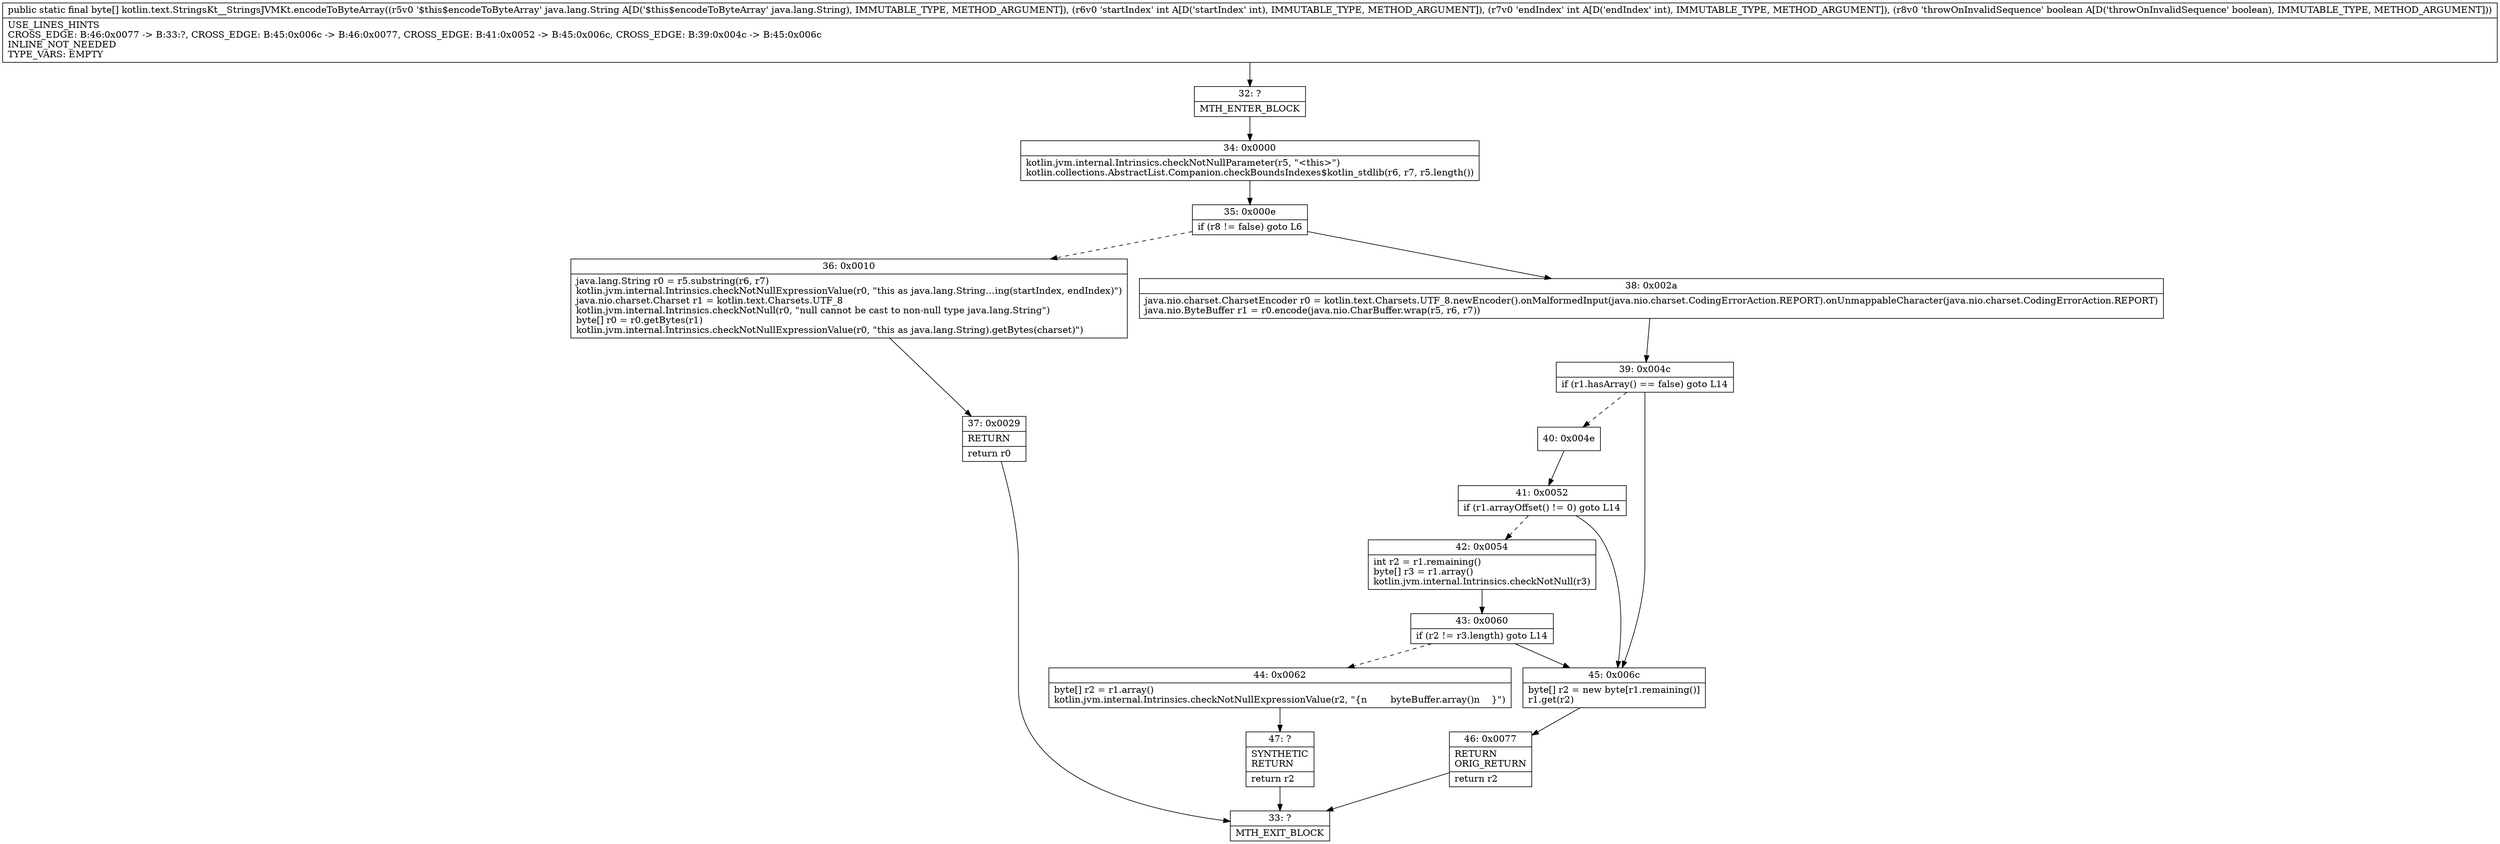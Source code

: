digraph "CFG forkotlin.text.StringsKt__StringsJVMKt.encodeToByteArray(Ljava\/lang\/String;IIZ)[B" {
Node_32 [shape=record,label="{32\:\ ?|MTH_ENTER_BLOCK\l}"];
Node_34 [shape=record,label="{34\:\ 0x0000|kotlin.jvm.internal.Intrinsics.checkNotNullParameter(r5, \"\<this\>\")\lkotlin.collections.AbstractList.Companion.checkBoundsIndexes$kotlin_stdlib(r6, r7, r5.length())\l}"];
Node_35 [shape=record,label="{35\:\ 0x000e|if (r8 != false) goto L6\l}"];
Node_36 [shape=record,label="{36\:\ 0x0010|java.lang.String r0 = r5.substring(r6, r7)\lkotlin.jvm.internal.Intrinsics.checkNotNullExpressionValue(r0, \"this as java.lang.String…ing(startIndex, endIndex)\")\ljava.nio.charset.Charset r1 = kotlin.text.Charsets.UTF_8\lkotlin.jvm.internal.Intrinsics.checkNotNull(r0, \"null cannot be cast to non\-null type java.lang.String\")\lbyte[] r0 = r0.getBytes(r1)\lkotlin.jvm.internal.Intrinsics.checkNotNullExpressionValue(r0, \"this as java.lang.String).getBytes(charset)\")\l}"];
Node_37 [shape=record,label="{37\:\ 0x0029|RETURN\l|return r0\l}"];
Node_33 [shape=record,label="{33\:\ ?|MTH_EXIT_BLOCK\l}"];
Node_38 [shape=record,label="{38\:\ 0x002a|java.nio.charset.CharsetEncoder r0 = kotlin.text.Charsets.UTF_8.newEncoder().onMalformedInput(java.nio.charset.CodingErrorAction.REPORT).onUnmappableCharacter(java.nio.charset.CodingErrorAction.REPORT)\ljava.nio.ByteBuffer r1 = r0.encode(java.nio.CharBuffer.wrap(r5, r6, r7))\l}"];
Node_39 [shape=record,label="{39\:\ 0x004c|if (r1.hasArray() == false) goto L14\l}"];
Node_40 [shape=record,label="{40\:\ 0x004e}"];
Node_41 [shape=record,label="{41\:\ 0x0052|if (r1.arrayOffset() != 0) goto L14\l}"];
Node_42 [shape=record,label="{42\:\ 0x0054|int r2 = r1.remaining()\lbyte[] r3 = r1.array()\lkotlin.jvm.internal.Intrinsics.checkNotNull(r3)\l}"];
Node_43 [shape=record,label="{43\:\ 0x0060|if (r2 != r3.length) goto L14\l}"];
Node_44 [shape=record,label="{44\:\ 0x0062|byte[] r2 = r1.array()\lkotlin.jvm.internal.Intrinsics.checkNotNullExpressionValue(r2, \"\{n        byteBuffer.array()n    \}\")\l}"];
Node_47 [shape=record,label="{47\:\ ?|SYNTHETIC\lRETURN\l|return r2\l}"];
Node_45 [shape=record,label="{45\:\ 0x006c|byte[] r2 = new byte[r1.remaining()]\lr1.get(r2)\l}"];
Node_46 [shape=record,label="{46\:\ 0x0077|RETURN\lORIG_RETURN\l|return r2\l}"];
MethodNode[shape=record,label="{public static final byte[] kotlin.text.StringsKt__StringsJVMKt.encodeToByteArray((r5v0 '$this$encodeToByteArray' java.lang.String A[D('$this$encodeToByteArray' java.lang.String), IMMUTABLE_TYPE, METHOD_ARGUMENT]), (r6v0 'startIndex' int A[D('startIndex' int), IMMUTABLE_TYPE, METHOD_ARGUMENT]), (r7v0 'endIndex' int A[D('endIndex' int), IMMUTABLE_TYPE, METHOD_ARGUMENT]), (r8v0 'throwOnInvalidSequence' boolean A[D('throwOnInvalidSequence' boolean), IMMUTABLE_TYPE, METHOD_ARGUMENT]))  | USE_LINES_HINTS\lCROSS_EDGE: B:46:0x0077 \-\> B:33:?, CROSS_EDGE: B:45:0x006c \-\> B:46:0x0077, CROSS_EDGE: B:41:0x0052 \-\> B:45:0x006c, CROSS_EDGE: B:39:0x004c \-\> B:45:0x006c\lINLINE_NOT_NEEDED\lTYPE_VARS: EMPTY\l}"];
MethodNode -> Node_32;Node_32 -> Node_34;
Node_34 -> Node_35;
Node_35 -> Node_36[style=dashed];
Node_35 -> Node_38;
Node_36 -> Node_37;
Node_37 -> Node_33;
Node_38 -> Node_39;
Node_39 -> Node_40[style=dashed];
Node_39 -> Node_45;
Node_40 -> Node_41;
Node_41 -> Node_42[style=dashed];
Node_41 -> Node_45;
Node_42 -> Node_43;
Node_43 -> Node_44[style=dashed];
Node_43 -> Node_45;
Node_44 -> Node_47;
Node_47 -> Node_33;
Node_45 -> Node_46;
Node_46 -> Node_33;
}

